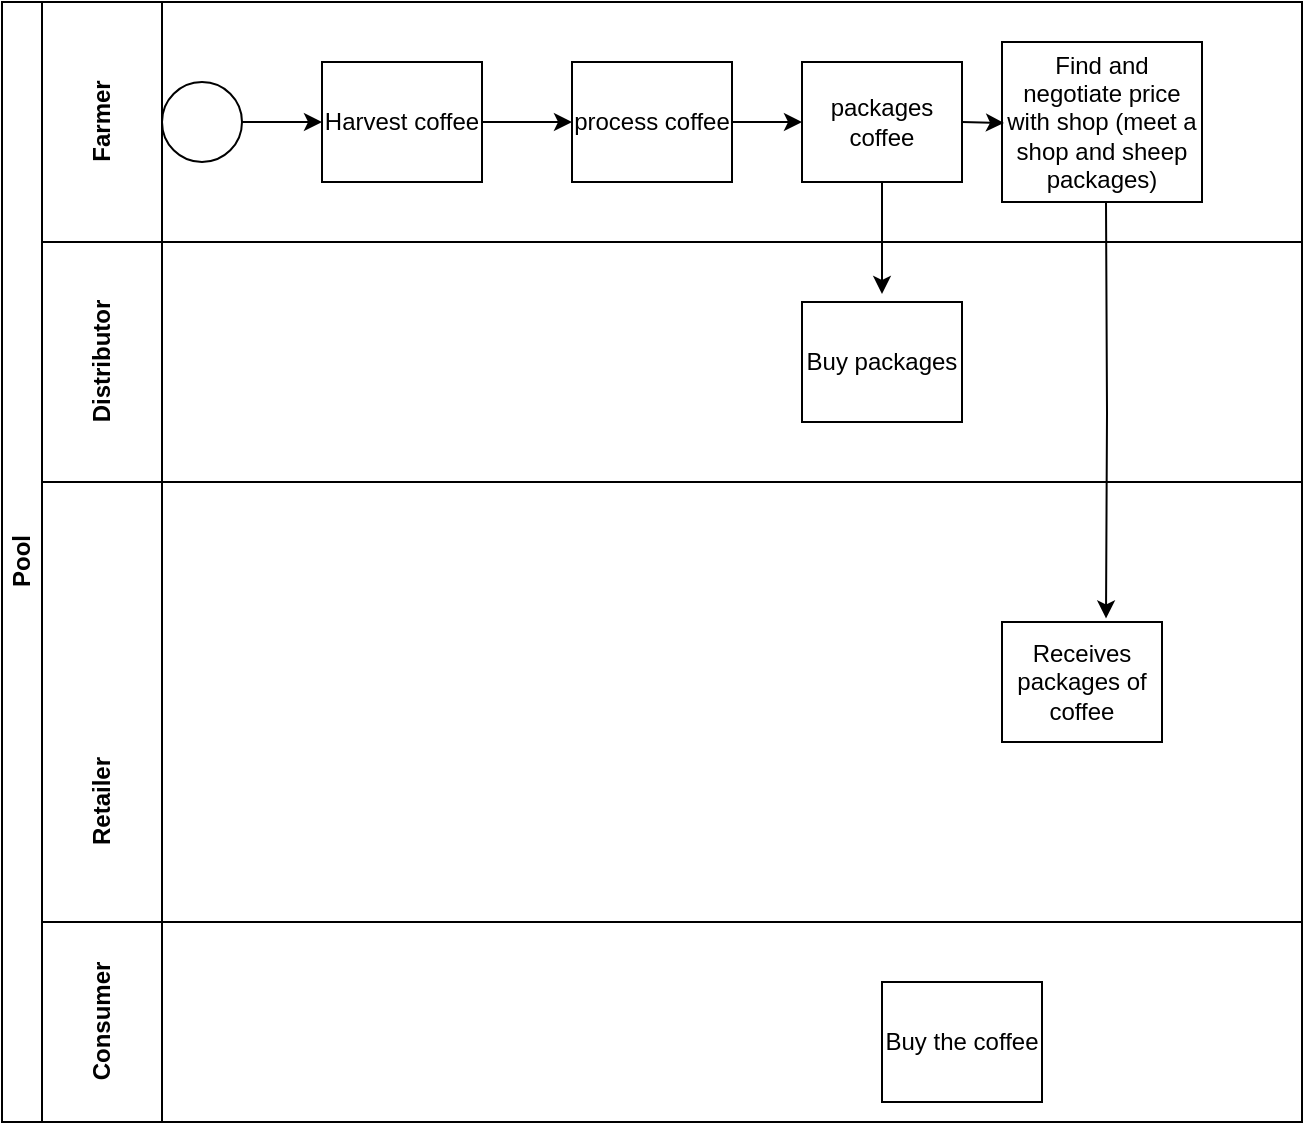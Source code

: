 <mxfile version="13.9.9" type="device"><diagram id="prtHgNgQTEPvFCAcTncT" name="Page-1"><mxGraphModel dx="1024" dy="592" grid="1" gridSize="10" guides="1" tooltips="1" connect="1" arrows="1" fold="1" page="1" pageScale="1" pageWidth="827" pageHeight="1169" math="0" shadow="0"><root><mxCell id="0"/><mxCell id="1" parent="0"/><mxCell id="dNxyNK7c78bLwvsdeMH5-19" value="Pool" style="swimlane;html=1;childLayout=stackLayout;resizeParent=1;resizeParentMax=0;horizontal=0;startSize=20;horizontalStack=0;" parent="1" vertex="1"><mxGeometry x="120" y="120" width="650" height="560" as="geometry"/></mxCell><mxCell id="dNxyNK7c78bLwvsdeMH5-20" value="Farmer" style="swimlane;html=1;startSize=60;horizontal=0;" parent="dNxyNK7c78bLwvsdeMH5-19" vertex="1"><mxGeometry x="20" width="630" height="120" as="geometry"/></mxCell><mxCell id="dNxyNK7c78bLwvsdeMH5-25" value="" style="edgeStyle=orthogonalEdgeStyle;rounded=0;orthogonalLoop=1;jettySize=auto;html=1;" parent="dNxyNK7c78bLwvsdeMH5-20" source="dNxyNK7c78bLwvsdeMH5-23" target="dNxyNK7c78bLwvsdeMH5-24" edge="1"><mxGeometry relative="1" as="geometry"/></mxCell><mxCell id="dNxyNK7c78bLwvsdeMH5-23" value="" style="ellipse;whiteSpace=wrap;html=1;" parent="dNxyNK7c78bLwvsdeMH5-20" vertex="1"><mxGeometry x="60" y="40" width="40" height="40" as="geometry"/></mxCell><mxCell id="dNxyNK7c78bLwvsdeMH5-24" value="Harvest coffee" style="rounded=0;whiteSpace=wrap;html=1;fontFamily=Helvetica;fontSize=12;fontColor=#000000;align=center;" parent="dNxyNK7c78bLwvsdeMH5-20" vertex="1"><mxGeometry x="140" y="30" width="80" height="60" as="geometry"/></mxCell><mxCell id="cabk2e_Pbv8OxNBOndP2-10" value="Find and negotiate price with shop (meet a shop and sheep packages)" style="rounded=0;whiteSpace=wrap;html=1;fontFamily=Helvetica;fontSize=12;fontColor=#000000;align=center;" parent="dNxyNK7c78bLwvsdeMH5-20" vertex="1"><mxGeometry x="480" y="20" width="100" height="80" as="geometry"/></mxCell><mxCell id="cabk2e_Pbv8OxNBOndP2-8" value="packages coffee" style="rounded=0;whiteSpace=wrap;html=1;fontFamily=Helvetica;fontSize=12;fontColor=#000000;align=center;" parent="dNxyNK7c78bLwvsdeMH5-20" vertex="1"><mxGeometry x="380" y="30" width="80" height="60" as="geometry"/></mxCell><mxCell id="cabk2e_Pbv8OxNBOndP2-9" value="" style="edgeStyle=orthogonalEdgeStyle;rounded=0;orthogonalLoop=1;jettySize=auto;html=1;" parent="dNxyNK7c78bLwvsdeMH5-20" source="Hhjor52i5C_eWRTO_yYV-1" target="cabk2e_Pbv8OxNBOndP2-8" edge="1"><mxGeometry relative="1" as="geometry"/></mxCell><mxCell id="Hhjor52i5C_eWRTO_yYV-1" value="process coffee" style="rounded=0;whiteSpace=wrap;html=1;fontFamily=Helvetica;fontSize=12;fontColor=#000000;align=center;" parent="dNxyNK7c78bLwvsdeMH5-20" vertex="1"><mxGeometry x="265" y="30" width="80" height="60" as="geometry"/></mxCell><mxCell id="Hhjor52i5C_eWRTO_yYV-2" value="" style="edgeStyle=orthogonalEdgeStyle;rounded=0;orthogonalLoop=1;jettySize=auto;html=1;" parent="dNxyNK7c78bLwvsdeMH5-20" source="dNxyNK7c78bLwvsdeMH5-24" target="Hhjor52i5C_eWRTO_yYV-1" edge="1"><mxGeometry relative="1" as="geometry"><mxPoint x="360" y="180" as="sourcePoint"/><mxPoint x="520" y="180" as="targetPoint"/></mxGeometry></mxCell><mxCell id="dNxyNK7c78bLwvsdeMH5-21" value="Distributor&lt;br&gt;" style="swimlane;html=1;startSize=60;horizontal=0;" parent="dNxyNK7c78bLwvsdeMH5-19" vertex="1"><mxGeometry x="20" y="120" width="630" height="120" as="geometry"/></mxCell><mxCell id="cabk2e_Pbv8OxNBOndP2-14" value="Buy packages" style="rounded=0;whiteSpace=wrap;html=1;fontFamily=Helvetica;fontSize=12;fontColor=#000000;align=center;" parent="dNxyNK7c78bLwvsdeMH5-21" vertex="1"><mxGeometry x="380" y="30" width="80" height="60" as="geometry"/></mxCell><mxCell id="dNxyNK7c78bLwvsdeMH5-22" value="Retailer" style="swimlane;html=1;startSize=60;horizontal=0;" parent="dNxyNK7c78bLwvsdeMH5-19" vertex="1"><mxGeometry x="20" y="240" width="630" height="320" as="geometry"/></mxCell><mxCell id="cabk2e_Pbv8OxNBOndP2-16" value="Buy the coffee" style="rounded=0;whiteSpace=wrap;html=1;fontFamily=Helvetica;fontSize=12;fontColor=#000000;align=center;" parent="dNxyNK7c78bLwvsdeMH5-22" vertex="1"><mxGeometry x="420" y="250" width="80" height="60" as="geometry"/></mxCell><mxCell id="i5TVEyvkWskjNDAGZFHo-2" value="Receives packages of coffee" style="rounded=0;whiteSpace=wrap;html=1;fontFamily=Helvetica;fontSize=12;fontColor=#000000;align=center;" parent="dNxyNK7c78bLwvsdeMH5-22" vertex="1"><mxGeometry x="480" y="70" width="80" height="60" as="geometry"/></mxCell><mxCell id="cabk2e_Pbv8OxNBOndP2-13" value="" style="edgeStyle=orthogonalEdgeStyle;rounded=0;orthogonalLoop=1;jettySize=auto;html=1;entryX=0.65;entryY=-0.03;entryDx=0;entryDy=0;entryPerimeter=0;" parent="dNxyNK7c78bLwvsdeMH5-19" target="i5TVEyvkWskjNDAGZFHo-2" edge="1"><mxGeometry relative="1" as="geometry"><mxPoint x="552" y="100" as="sourcePoint"/><mxPoint x="492" y="146" as="targetPoint"/></mxGeometry></mxCell><mxCell id="cabk2e_Pbv8OxNBOndP2-17" value="" style="edgeStyle=orthogonalEdgeStyle;rounded=0;orthogonalLoop=1;jettySize=auto;html=1;exitX=0.5;exitY=1;exitDx=0;exitDy=0;" parent="dNxyNK7c78bLwvsdeMH5-19" source="cabk2e_Pbv8OxNBOndP2-8" edge="1"><mxGeometry relative="1" as="geometry"><mxPoint x="440" y="146" as="targetPoint"/></mxGeometry></mxCell><mxCell id="i5TVEyvkWskjNDAGZFHo-1" value="Consumer" style="swimlane;html=1;startSize=60;horizontal=0;" parent="1" vertex="1"><mxGeometry x="140" y="580" width="630" height="100" as="geometry"><mxRectangle x="140" y="580" width="610" height="50" as="alternateBounds"/></mxGeometry></mxCell><mxCell id="Hhjor52i5C_eWRTO_yYV-3" value="" style="edgeStyle=orthogonalEdgeStyle;rounded=0;orthogonalLoop=1;jettySize=auto;html=1;" parent="1" target="cabk2e_Pbv8OxNBOndP2-10" edge="1"><mxGeometry relative="1" as="geometry"><mxPoint x="600" y="180" as="sourcePoint"/><mxPoint x="530" y="190" as="targetPoint"/><Array as="points"/></mxGeometry></mxCell></root></mxGraphModel></diagram></mxfile>
